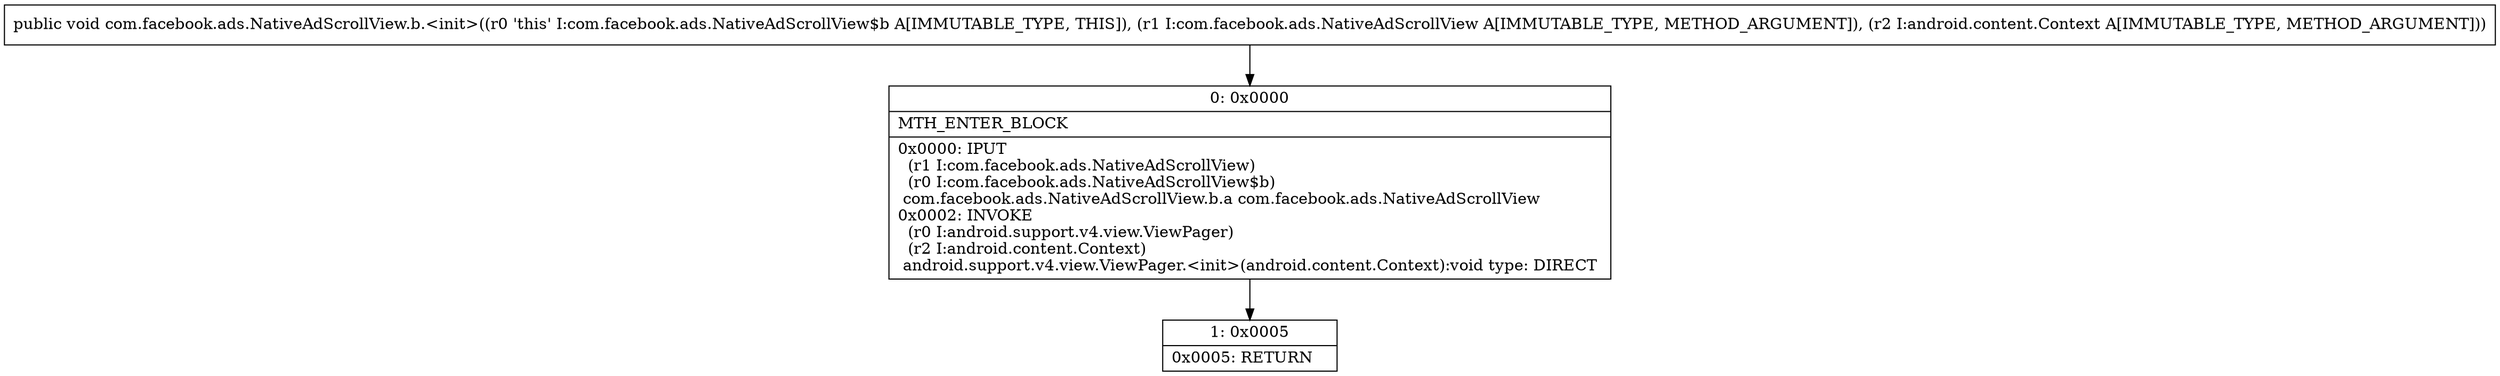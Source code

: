 digraph "CFG forcom.facebook.ads.NativeAdScrollView.b.\<init\>(Lcom\/facebook\/ads\/NativeAdScrollView;Landroid\/content\/Context;)V" {
Node_0 [shape=record,label="{0\:\ 0x0000|MTH_ENTER_BLOCK\l|0x0000: IPUT  \l  (r1 I:com.facebook.ads.NativeAdScrollView)\l  (r0 I:com.facebook.ads.NativeAdScrollView$b)\l com.facebook.ads.NativeAdScrollView.b.a com.facebook.ads.NativeAdScrollView \l0x0002: INVOKE  \l  (r0 I:android.support.v4.view.ViewPager)\l  (r2 I:android.content.Context)\l android.support.v4.view.ViewPager.\<init\>(android.content.Context):void type: DIRECT \l}"];
Node_1 [shape=record,label="{1\:\ 0x0005|0x0005: RETURN   \l}"];
MethodNode[shape=record,label="{public void com.facebook.ads.NativeAdScrollView.b.\<init\>((r0 'this' I:com.facebook.ads.NativeAdScrollView$b A[IMMUTABLE_TYPE, THIS]), (r1 I:com.facebook.ads.NativeAdScrollView A[IMMUTABLE_TYPE, METHOD_ARGUMENT]), (r2 I:android.content.Context A[IMMUTABLE_TYPE, METHOD_ARGUMENT])) }"];
MethodNode -> Node_0;
Node_0 -> Node_1;
}

